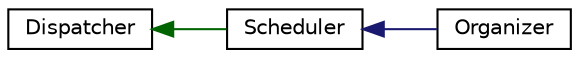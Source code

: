 digraph G
{
  bgcolor="transparent";
  edge [fontname="Helvetica",fontsize="10",labelfontname="Helvetica",labelfontsize="10"];
  node [fontname="Helvetica",fontsize="10",shape=record];
  rankdir="LR";
  Node1 [label="Dispatcher",height=0.2,width=0.4,color="black",URL="$classDispatcher.html",tooltip="Managing currently active threads."];
  Node1 -> Node2 [dir="back",color="darkgreen",fontsize="10",style="solid",fontname="Helvetica"];
  Node2 [label="Scheduler",height=0.2,width=0.4,color="black",URL="$classScheduler.html",tooltip="Basic Scheduler."];
  Node2 -> Node3 [dir="back",color="midnightblue",fontsize="10",style="solid",fontname="Helvetica"];
  Node3 [label="Organizer",height=0.2,width=0.4,color="black",URL="$classOrganizer.html",tooltip="Extension of Scheduler to support blocking of Threads."];
}
